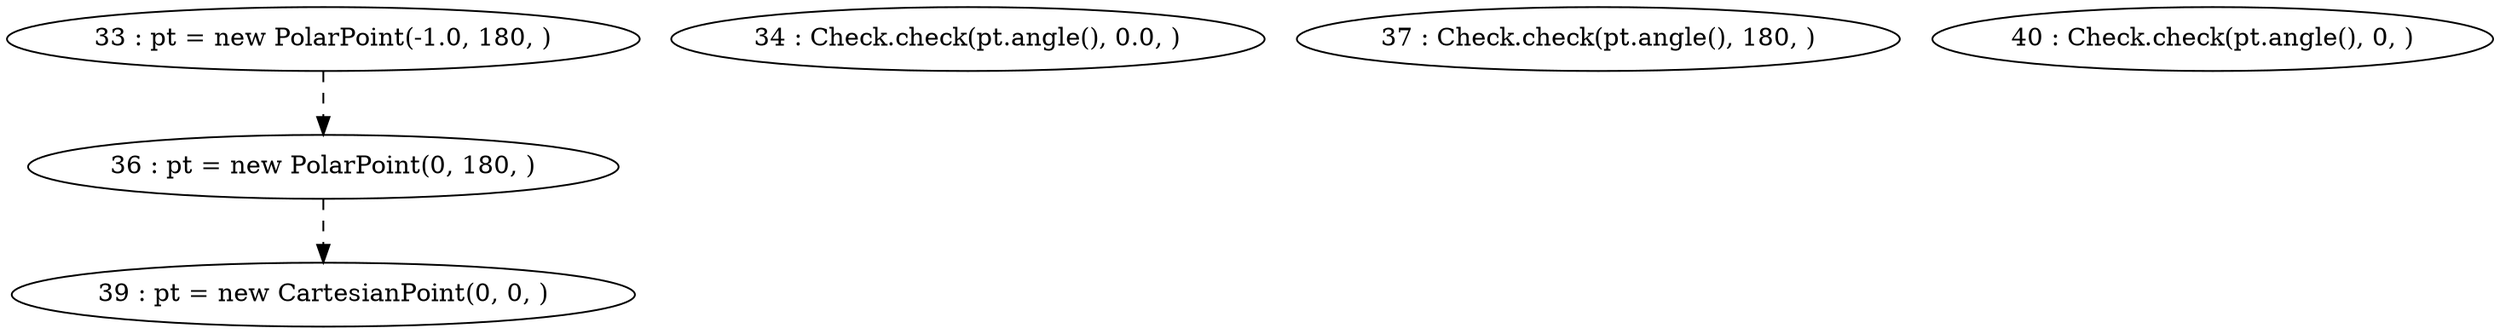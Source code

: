 digraph G {
"33 : pt = new PolarPoint(-1.0, 180, )"
"33 : pt = new PolarPoint(-1.0, 180, )" -> "36 : pt = new PolarPoint(0, 180, )" [style=dashed]
"34 : Check.check(pt.angle(), 0.0, )"
"36 : pt = new PolarPoint(0, 180, )"
"36 : pt = new PolarPoint(0, 180, )" -> "39 : pt = new CartesianPoint(0, 0, )" [style=dashed]
"37 : Check.check(pt.angle(), 180, )"
"39 : pt = new CartesianPoint(0, 0, )"
"40 : Check.check(pt.angle(), 0, )"
}